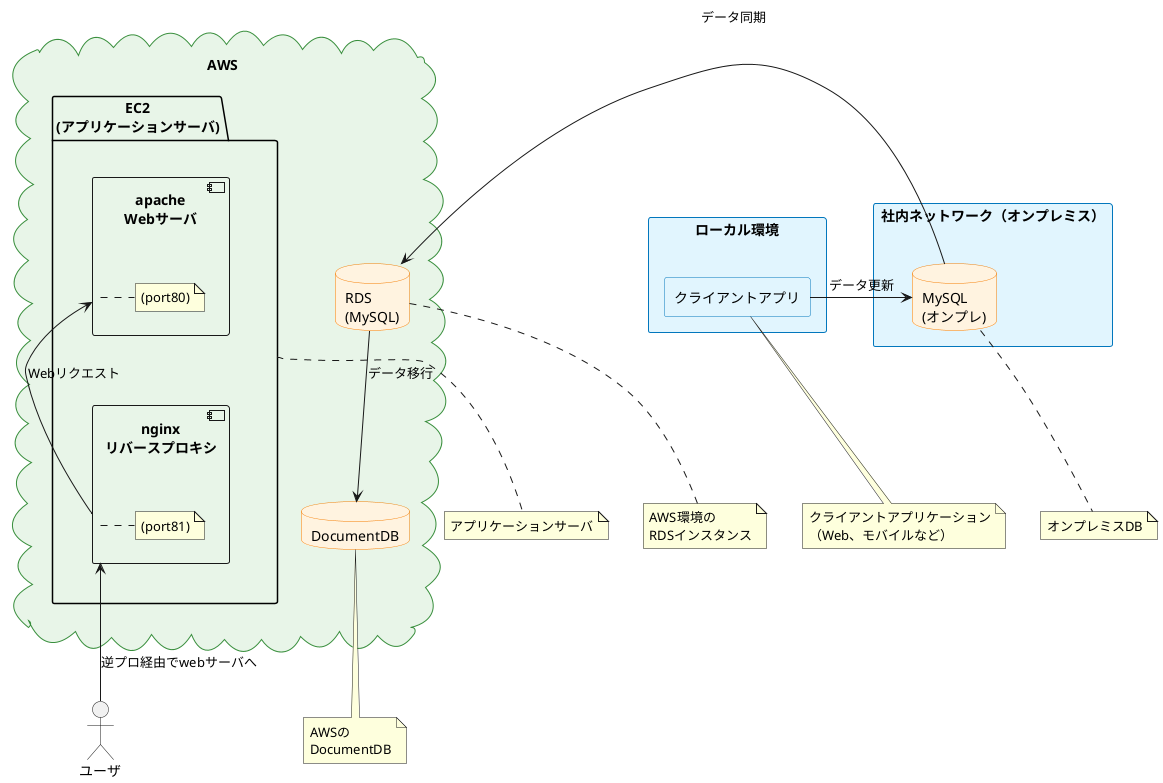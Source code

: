 @startuml
!define RECTANGLE class

actor "ユーザ" as User

skinparam backgroundColor #FFFFFF
skinparam rectangle {
    BackgroundColor #E1F5FE
    BorderColor #0277BD
}

skinparam database {
    BackgroundColor #FFF3E0
    BorderColor #F57C00
}

skinparam cloud {
    BackgroundColor #E8F5E8
    BorderColor #388E3C
}

rectangle "ローカル環境" as Local {
    rectangle "クライアントアプリ" as ClientApp
}

rectangle "社内ネットワーク（オンプレミス）" as OnPrem {
    database "MySQL\n(オンプレ)" as OnPremMySQL
}

cloud "AWS" as AWS {
    database "RDS\n(MySQL)" as AWSRDS
    database "DocumentDB" as DocumentDB
    'EC2
    package "EC2\n(アプリケーションサーバ)" as EC2AppServer {
      component "apache\nWebサーバ" as ApacheWebServer {
          note right of ApacheWebServer
            (port80)
          end note
      }
      component "nginx\nリバースプロキシ" as NginxReverseProxy {
          note right of NginxReverseProxy
            (port81)
          end note
      }
    }
}

ClientApp -right-> OnPremMySQL : データ更新
OnPremMySQL -right-> AWSRDS : データ同期
AWSRDS -down-> DocumentDB : データ移行
User -up-> NginxReverseProxy : 逆プロ経由でwebサーバへ
NginxReverseProxy -up-> ApacheWebServer : Webリクエスト


note bottom of ClientApp
  クライアントアプリケーション
  （Web、モバイルなど）
end note

note bottom of OnPremMySQL
  オンプレミスDB
end note

note bottom of AWSRDS
  AWS環境の
  RDSインスタンス
end note

note bottom of DocumentDB
  AWSの
  DocumentDB
end note

note bottom of EC2AppServer
  アプリケーションサーバ
end note

@enduml
